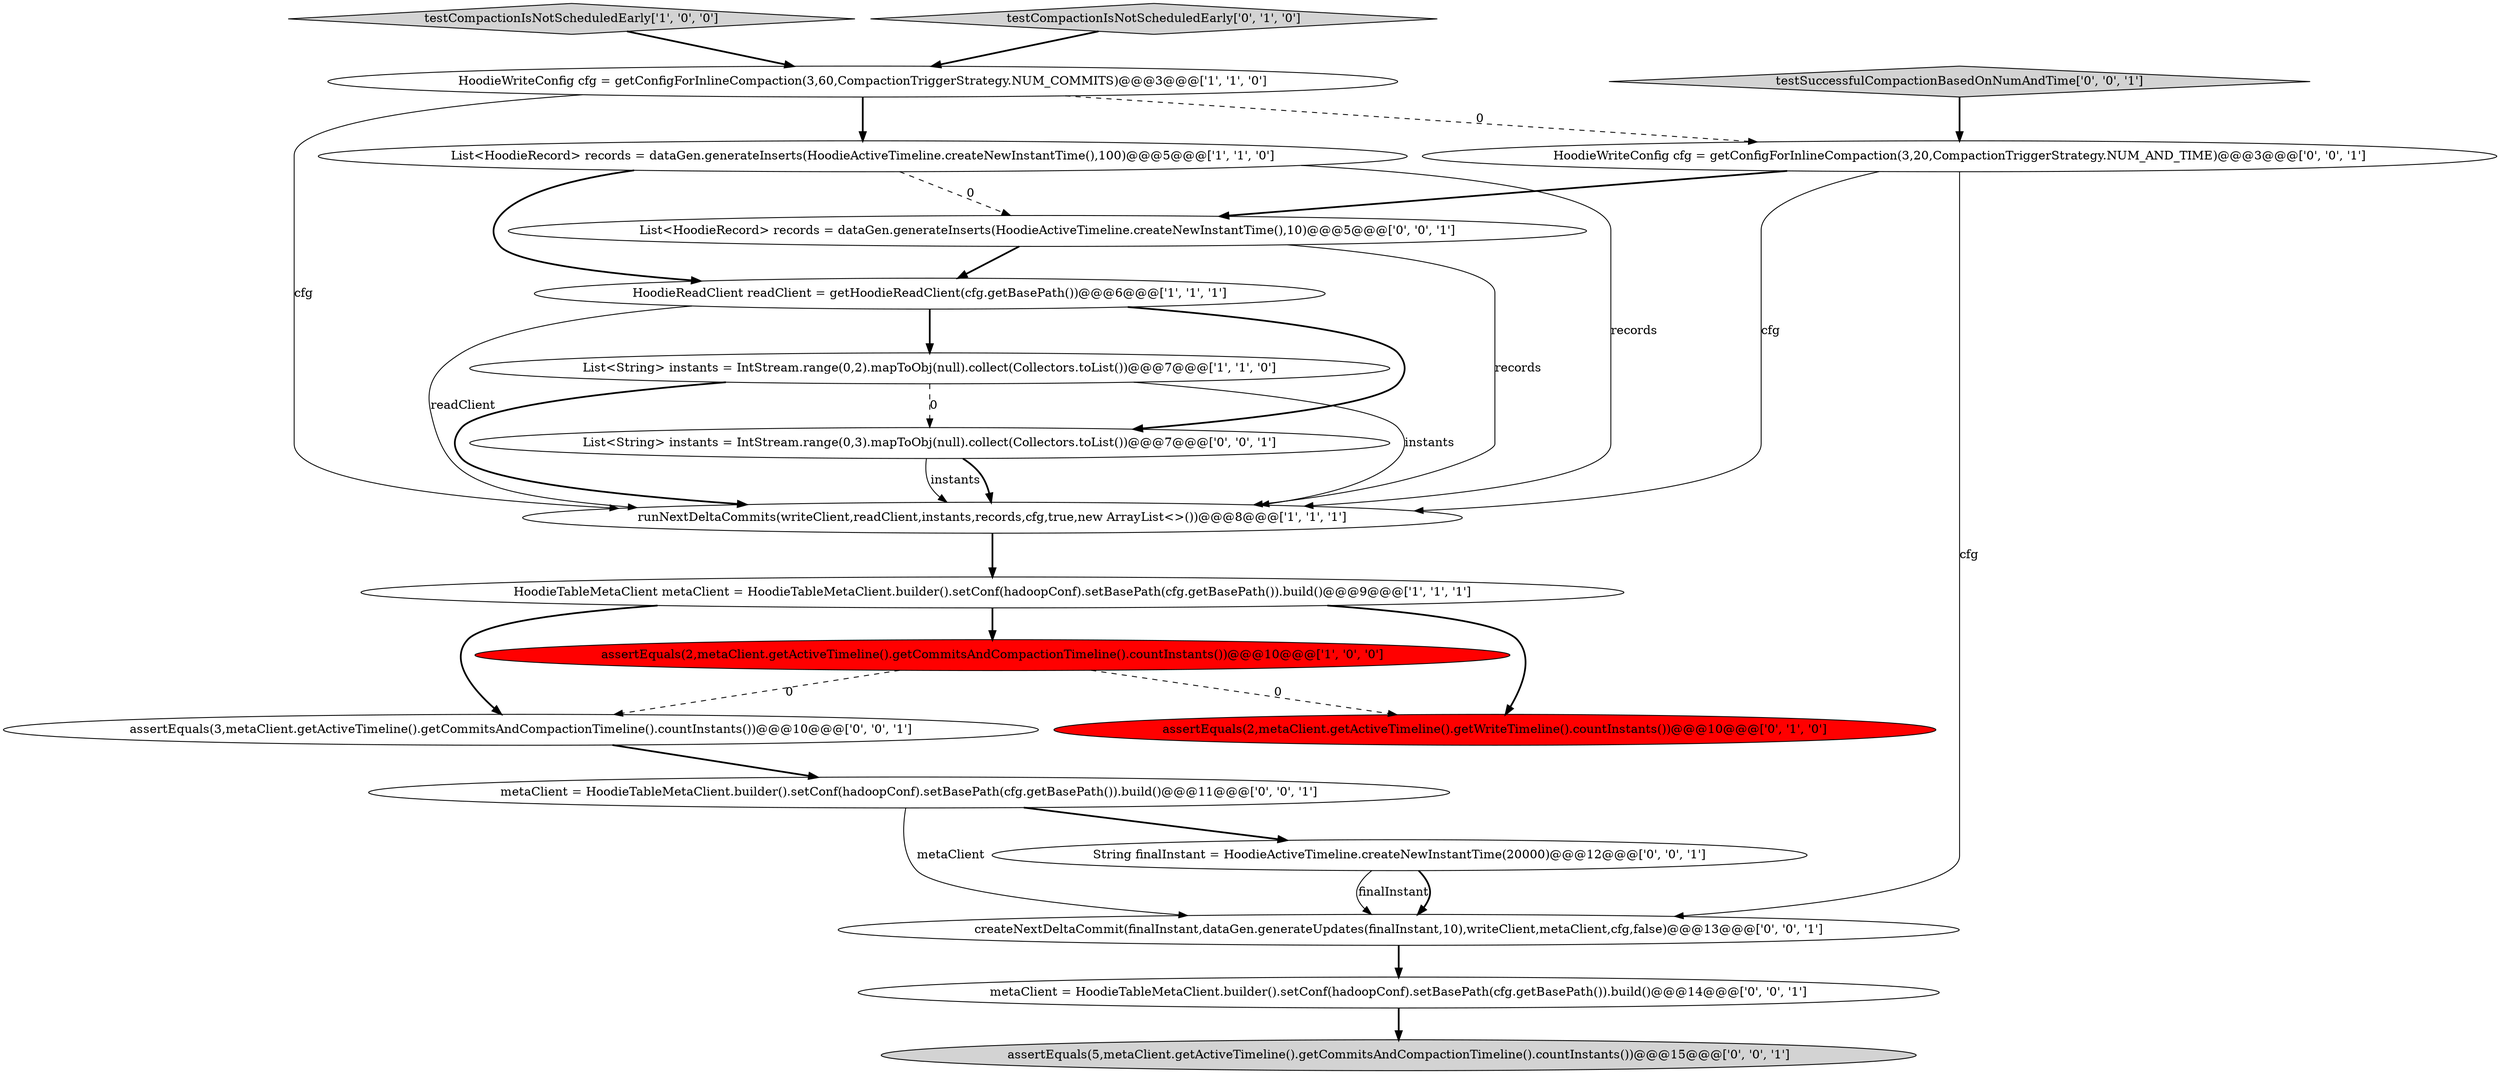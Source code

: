 digraph {
16 [style = filled, label = "metaClient = HoodieTableMetaClient.builder().setConf(hadoopConf).setBasePath(cfg.getBasePath()).build()@@@11@@@['0', '0', '1']", fillcolor = white, shape = ellipse image = "AAA0AAABBB3BBB"];
10 [style = filled, label = "List<HoodieRecord> records = dataGen.generateInserts(HoodieActiveTimeline.createNewInstantTime(),10)@@@5@@@['0', '0', '1']", fillcolor = white, shape = ellipse image = "AAA0AAABBB3BBB"];
17 [style = filled, label = "HoodieWriteConfig cfg = getConfigForInlineCompaction(3,20,CompactionTriggerStrategy.NUM_AND_TIME)@@@3@@@['0', '0', '1']", fillcolor = white, shape = ellipse image = "AAA0AAABBB3BBB"];
19 [style = filled, label = "List<String> instants = IntStream.range(0,3).mapToObj(null).collect(Collectors.toList())@@@7@@@['0', '0', '1']", fillcolor = white, shape = ellipse image = "AAA0AAABBB3BBB"];
2 [style = filled, label = "HoodieWriteConfig cfg = getConfigForInlineCompaction(3,60,CompactionTriggerStrategy.NUM_COMMITS)@@@3@@@['1', '1', '0']", fillcolor = white, shape = ellipse image = "AAA0AAABBB1BBB"];
4 [style = filled, label = "assertEquals(2,metaClient.getActiveTimeline().getCommitsAndCompactionTimeline().countInstants())@@@10@@@['1', '0', '0']", fillcolor = red, shape = ellipse image = "AAA1AAABBB1BBB"];
6 [style = filled, label = "HoodieTableMetaClient metaClient = HoodieTableMetaClient.builder().setConf(hadoopConf).setBasePath(cfg.getBasePath()).build()@@@9@@@['1', '1', '1']", fillcolor = white, shape = ellipse image = "AAA0AAABBB1BBB"];
15 [style = filled, label = "testSuccessfulCompactionBasedOnNumAndTime['0', '0', '1']", fillcolor = lightgray, shape = diamond image = "AAA0AAABBB3BBB"];
3 [style = filled, label = "HoodieReadClient readClient = getHoodieReadClient(cfg.getBasePath())@@@6@@@['1', '1', '1']", fillcolor = white, shape = ellipse image = "AAA0AAABBB1BBB"];
5 [style = filled, label = "List<HoodieRecord> records = dataGen.generateInserts(HoodieActiveTimeline.createNewInstantTime(),100)@@@5@@@['1', '1', '0']", fillcolor = white, shape = ellipse image = "AAA0AAABBB1BBB"];
13 [style = filled, label = "String finalInstant = HoodieActiveTimeline.createNewInstantTime(20000)@@@12@@@['0', '0', '1']", fillcolor = white, shape = ellipse image = "AAA0AAABBB3BBB"];
7 [style = filled, label = "List<String> instants = IntStream.range(0,2).mapToObj(null).collect(Collectors.toList())@@@7@@@['1', '1', '0']", fillcolor = white, shape = ellipse image = "AAA0AAABBB1BBB"];
8 [style = filled, label = "assertEquals(2,metaClient.getActiveTimeline().getWriteTimeline().countInstants())@@@10@@@['0', '1', '0']", fillcolor = red, shape = ellipse image = "AAA1AAABBB2BBB"];
1 [style = filled, label = "runNextDeltaCommits(writeClient,readClient,instants,records,cfg,true,new ArrayList<>())@@@8@@@['1', '1', '1']", fillcolor = white, shape = ellipse image = "AAA0AAABBB1BBB"];
11 [style = filled, label = "metaClient = HoodieTableMetaClient.builder().setConf(hadoopConf).setBasePath(cfg.getBasePath()).build()@@@14@@@['0', '0', '1']", fillcolor = white, shape = ellipse image = "AAA0AAABBB3BBB"];
14 [style = filled, label = "createNextDeltaCommit(finalInstant,dataGen.generateUpdates(finalInstant,10),writeClient,metaClient,cfg,false)@@@13@@@['0', '0', '1']", fillcolor = white, shape = ellipse image = "AAA0AAABBB3BBB"];
0 [style = filled, label = "testCompactionIsNotScheduledEarly['1', '0', '0']", fillcolor = lightgray, shape = diamond image = "AAA0AAABBB1BBB"];
9 [style = filled, label = "testCompactionIsNotScheduledEarly['0', '1', '0']", fillcolor = lightgray, shape = diamond image = "AAA0AAABBB2BBB"];
12 [style = filled, label = "assertEquals(5,metaClient.getActiveTimeline().getCommitsAndCompactionTimeline().countInstants())@@@15@@@['0', '0', '1']", fillcolor = lightgray, shape = ellipse image = "AAA0AAABBB3BBB"];
18 [style = filled, label = "assertEquals(3,metaClient.getActiveTimeline().getCommitsAndCompactionTimeline().countInstants())@@@10@@@['0', '0', '1']", fillcolor = white, shape = ellipse image = "AAA0AAABBB3BBB"];
5->3 [style = bold, label=""];
17->10 [style = bold, label=""];
17->1 [style = solid, label="cfg"];
17->14 [style = solid, label="cfg"];
4->18 [style = dashed, label="0"];
16->13 [style = bold, label=""];
7->1 [style = bold, label=""];
13->14 [style = solid, label="finalInstant"];
9->2 [style = bold, label=""];
19->1 [style = solid, label="instants"];
6->18 [style = bold, label=""];
0->2 [style = bold, label=""];
10->3 [style = bold, label=""];
11->12 [style = bold, label=""];
16->14 [style = solid, label="metaClient"];
2->17 [style = dashed, label="0"];
3->1 [style = solid, label="readClient"];
6->4 [style = bold, label=""];
19->1 [style = bold, label=""];
15->17 [style = bold, label=""];
10->1 [style = solid, label="records"];
1->6 [style = bold, label=""];
3->19 [style = bold, label=""];
3->7 [style = bold, label=""];
5->10 [style = dashed, label="0"];
7->19 [style = dashed, label="0"];
6->8 [style = bold, label=""];
4->8 [style = dashed, label="0"];
7->1 [style = solid, label="instants"];
2->1 [style = solid, label="cfg"];
5->1 [style = solid, label="records"];
14->11 [style = bold, label=""];
13->14 [style = bold, label=""];
2->5 [style = bold, label=""];
18->16 [style = bold, label=""];
}
